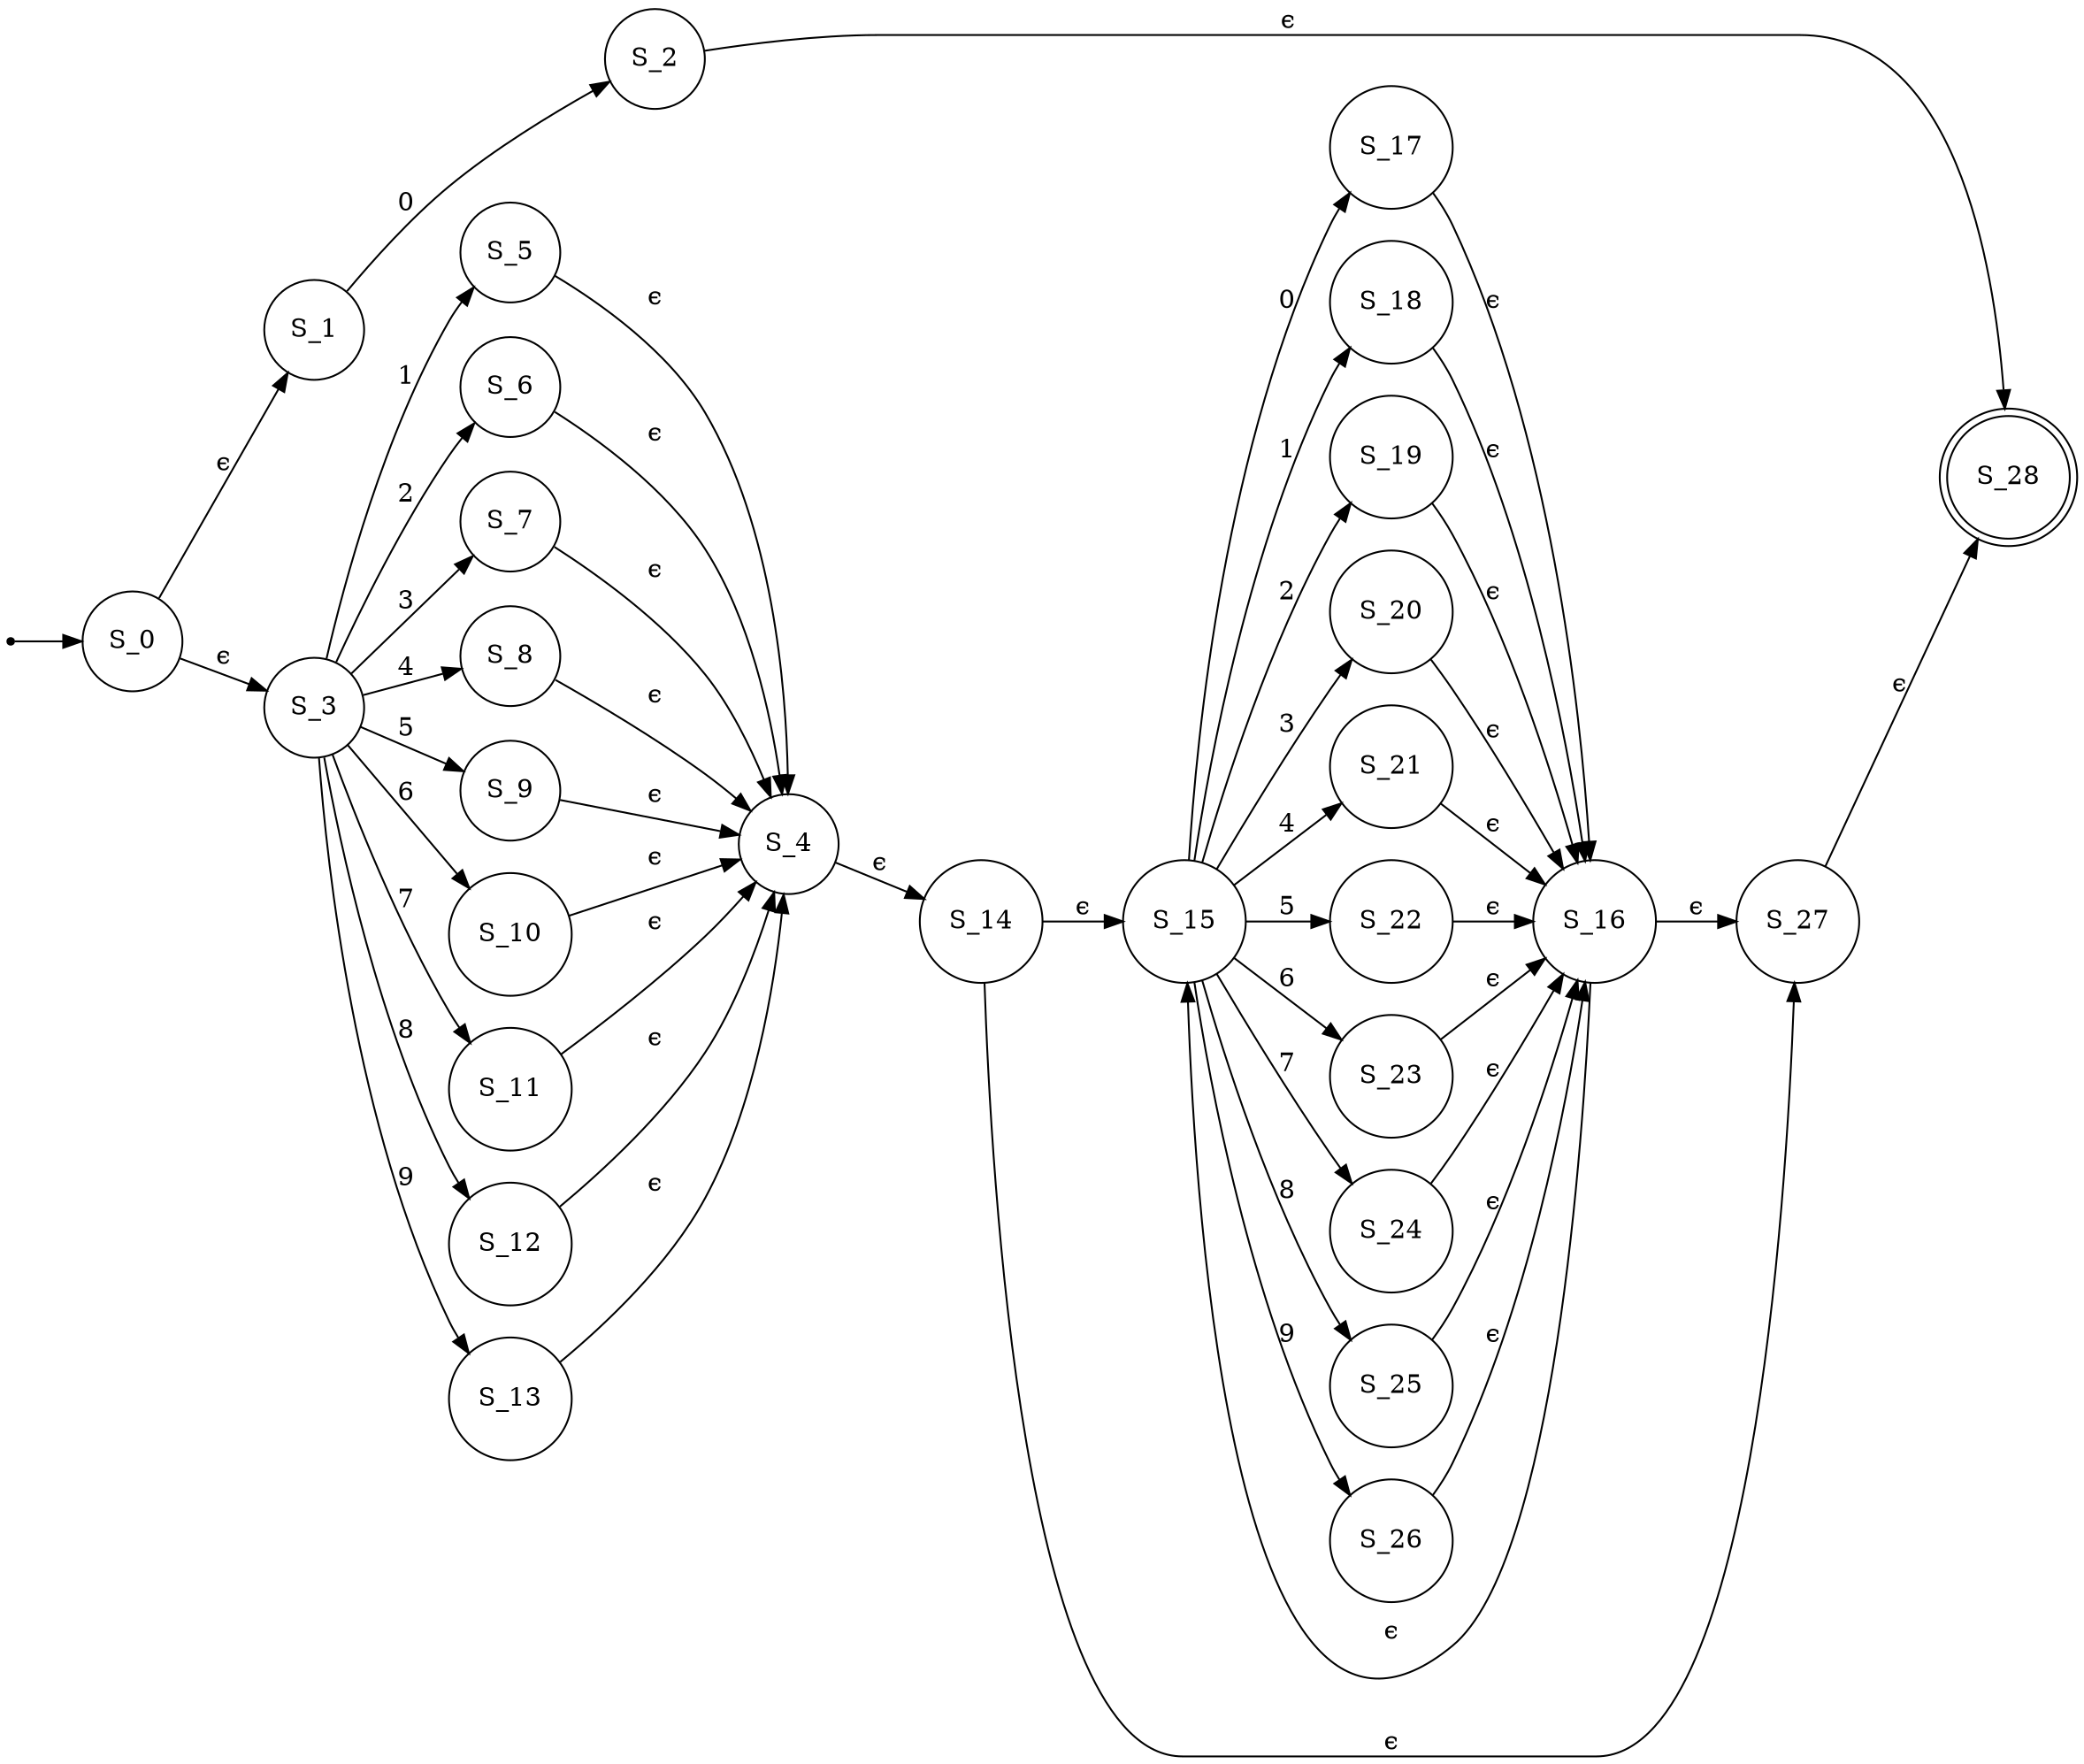 
            digraph finite_state_machine {
                rankdir=LR;
                size="1000, 1000"
                node [shape = point ]; qi
                node [shape = circle]; S_0
                qi -> S_0;
        node [shape = doublecircle]; S_28;
node [shape = circle];
S_0 -> S_1 [ label = "ϵ" ];
S_0 -> S_3 [ label = "ϵ" ];
S_1 -> S_2 [ label = "0" ];
S_2 -> S_28 [ label = "ϵ" ];
S_3 -> S_5 [ label = "1" ];
S_3 -> S_6 [ label = "2" ];
S_3 -> S_7 [ label = "3" ];
S_3 -> S_8 [ label = "4" ];
S_3 -> S_9 [ label = "5" ];
S_3 -> S_10 [ label = "6" ];
S_3 -> S_11 [ label = "7" ];
S_3 -> S_12 [ label = "8" ];
S_3 -> S_13 [ label = "9" ];
S_4 -> S_14 [ label = "ϵ" ];
S_5 -> S_4 [ label = "ϵ" ];
S_6 -> S_4 [ label = "ϵ" ];
S_7 -> S_4 [ label = "ϵ" ];
S_8 -> S_4 [ label = "ϵ" ];
S_9 -> S_4 [ label = "ϵ" ];
S_10 -> S_4 [ label = "ϵ" ];
S_11 -> S_4 [ label = "ϵ" ];
S_12 -> S_4 [ label = "ϵ" ];
S_13 -> S_4 [ label = "ϵ" ];
S_14 -> S_15 [ label = "ϵ" ];
S_14 -> S_27 [ label = "ϵ" ];
S_15 -> S_17 [ label = "0" ];
S_15 -> S_18 [ label = "1" ];
S_15 -> S_19 [ label = "2" ];
S_15 -> S_20 [ label = "3" ];
S_15 -> S_21 [ label = "4" ];
S_15 -> S_22 [ label = "5" ];
S_15 -> S_23 [ label = "6" ];
S_15 -> S_24 [ label = "7" ];
S_15 -> S_25 [ label = "8" ];
S_15 -> S_26 [ label = "9" ];
S_16 -> S_27 [ label = "ϵ" ];
S_16 -> S_15 [ label = "ϵ" ];
S_17 -> S_16 [ label = "ϵ" ];
S_18 -> S_16 [ label = "ϵ" ];
S_19 -> S_16 [ label = "ϵ" ];
S_20 -> S_16 [ label = "ϵ" ];
S_21 -> S_16 [ label = "ϵ" ];
S_22 -> S_16 [ label = "ϵ" ];
S_23 -> S_16 [ label = "ϵ" ];
S_24 -> S_16 [ label = "ϵ" ];
S_25 -> S_16 [ label = "ϵ" ];
S_26 -> S_16 [ label = "ϵ" ];
S_27 -> S_28 [ label = "ϵ" ];
}
